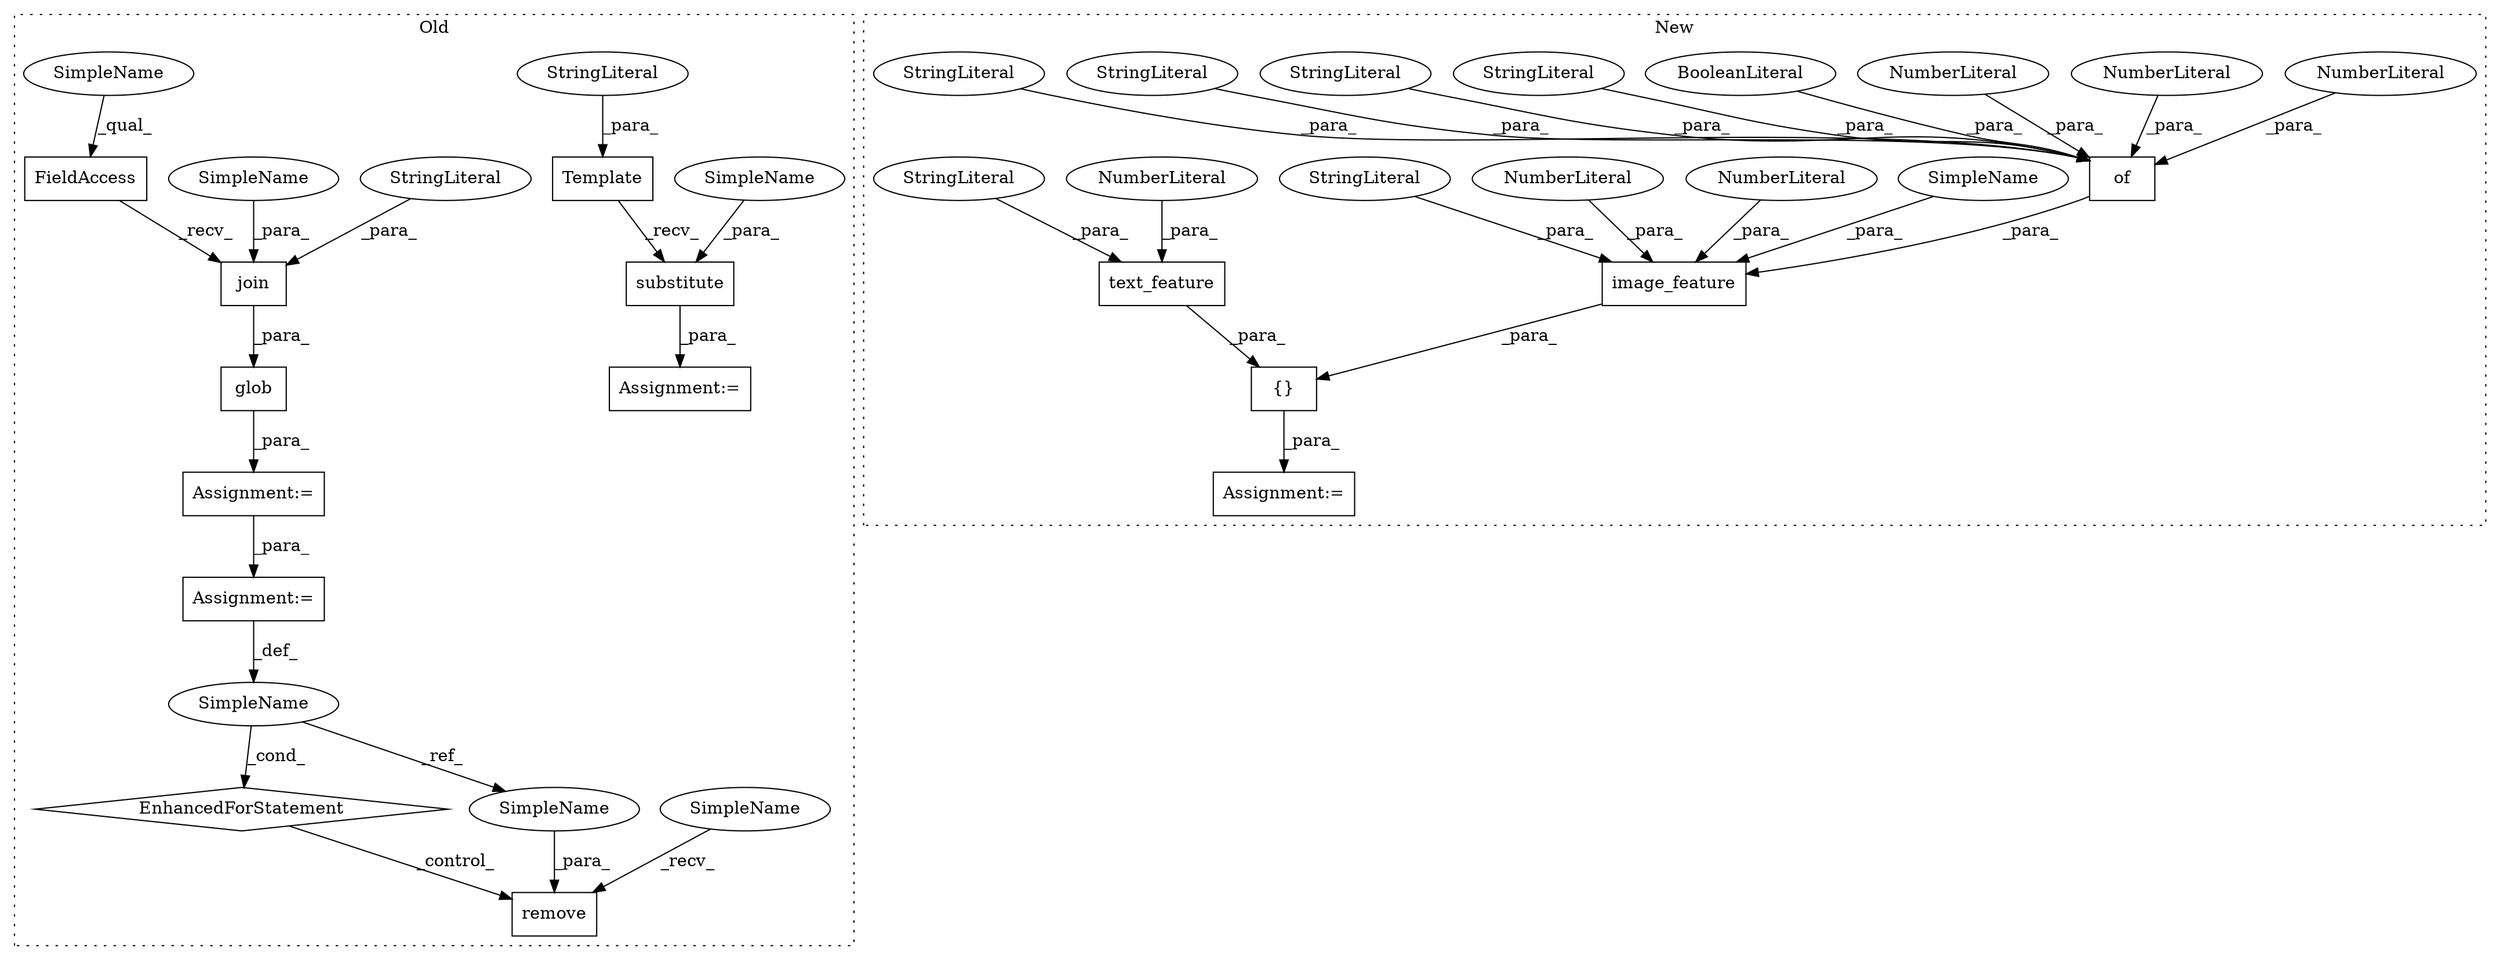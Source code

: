 digraph G {
subgraph cluster0 {
1 [label="substitute" a="32" s="12699,12727" l="11,1" shape="box"];
3 [label="join" a="32" s="13019,13049" l="5,1" shape="box"];
7 [label="EnhancedForStatement" a="70" s="13057,13132" l="53,2" shape="diamond"];
8 [label="glob" a="32" s="13006,13050" l="5,1" shape="box"];
9 [label="StringLiteral" a="45" s="13042" l="7" shape="ellipse"];
11 [label="remove" a="32" s="13145,13154" l="7,1" shape="box"];
12 [label="SimpleName" a="42" s="13117" l="2" shape="ellipse"];
13 [label="Template" a="32" s="12422,12697" l="9,1" shape="box"];
14 [label="FieldAccess" a="22" s="13011" l="7" shape="box"];
22 [label="Assignment:=" a="7" s="13057,13132" l="53,2" shape="box"];
23 [label="Assignment:=" a="7" s="12421" l="1" shape="box"];
25 [label="StringLiteral" a="45" s="12431" l="266" shape="ellipse"];
28 [label="Assignment:=" a="7" s="13000" l="1" shape="box"];
32 [label="SimpleName" a="42" s="12710" l="17" shape="ellipse"];
33 [label="SimpleName" a="42" s="13024" l="17" shape="ellipse"];
35 [label="SimpleName" a="42" s="13152" l="2" shape="ellipse"];
36 [label="SimpleName" a="42" s="13142" l="2" shape="ellipse"];
37 [label="SimpleName" a="42" s="13011" l="2" shape="ellipse"];
label = "Old";
style="dotted";
}
subgraph cluster1 {
2 [label="image_feature" a="32" s="12026,12133" l="14,1" shape="box"];
4 [label="NumberLiteral" a="34" s="12132" l="1" shape="ellipse"];
5 [label="NumberLiteral" a="34" s="12130" l="1" shape="ellipse"];
6 [label="{}" a="4" s="12025,12165" l="1,1" shape="box"];
10 [label="StringLiteral" a="45" s="12058" l="8" shape="ellipse"];
15 [label="of" a="32" s="12071,12128" l="3,1" shape="box"];
16 [label="NumberLiteral" a="34" s="12127" l="1" shape="ellipse"];
17 [label="NumberLiteral" a="34" s="12100" l="1" shape="ellipse"];
18 [label="NumberLiteral" a="34" s="12110" l="1" shape="ellipse"];
19 [label="BooleanLiteral" a="9" s="12086" l="4" shape="ellipse"];
20 [label="Assignment:=" a="7" s="12007" l="1" shape="box"];
21 [label="StringLiteral" a="45" s="12091" l="8" shape="ellipse"];
24 [label="StringLiteral" a="45" s="12112" l="14" shape="ellipse"];
26 [label="StringLiteral" a="45" s="12102" l="7" shape="ellipse"];
27 [label="StringLiteral" a="45" s="12074" l="11" shape="ellipse"];
29 [label="text_feature" a="32" s="12135,12164" l="13,1" shape="box"];
30 [label="NumberLiteral" a="34" s="12156" l="1" shape="ellipse"];
31 [label="StringLiteral" a="45" s="12148" l="7" shape="ellipse"];
34 [label="SimpleName" a="42" s="12040" l="17" shape="ellipse"];
label = "New";
style="dotted";
}
1 -> 23 [label="_para_"];
2 -> 6 [label="_para_"];
3 -> 8 [label="_para_"];
4 -> 2 [label="_para_"];
5 -> 2 [label="_para_"];
6 -> 20 [label="_para_"];
7 -> 11 [label="_control_"];
8 -> 28 [label="_para_"];
9 -> 3 [label="_para_"];
10 -> 2 [label="_para_"];
12 -> 7 [label="_cond_"];
12 -> 35 [label="_ref_"];
13 -> 1 [label="_recv_"];
14 -> 3 [label="_recv_"];
15 -> 2 [label="_para_"];
16 -> 15 [label="_para_"];
17 -> 15 [label="_para_"];
18 -> 15 [label="_para_"];
19 -> 15 [label="_para_"];
21 -> 15 [label="_para_"];
22 -> 12 [label="_def_"];
24 -> 15 [label="_para_"];
25 -> 13 [label="_para_"];
26 -> 15 [label="_para_"];
27 -> 15 [label="_para_"];
28 -> 22 [label="_para_"];
29 -> 6 [label="_para_"];
30 -> 29 [label="_para_"];
31 -> 29 [label="_para_"];
32 -> 1 [label="_para_"];
33 -> 3 [label="_para_"];
34 -> 2 [label="_para_"];
35 -> 11 [label="_para_"];
36 -> 11 [label="_recv_"];
37 -> 14 [label="_qual_"];
}